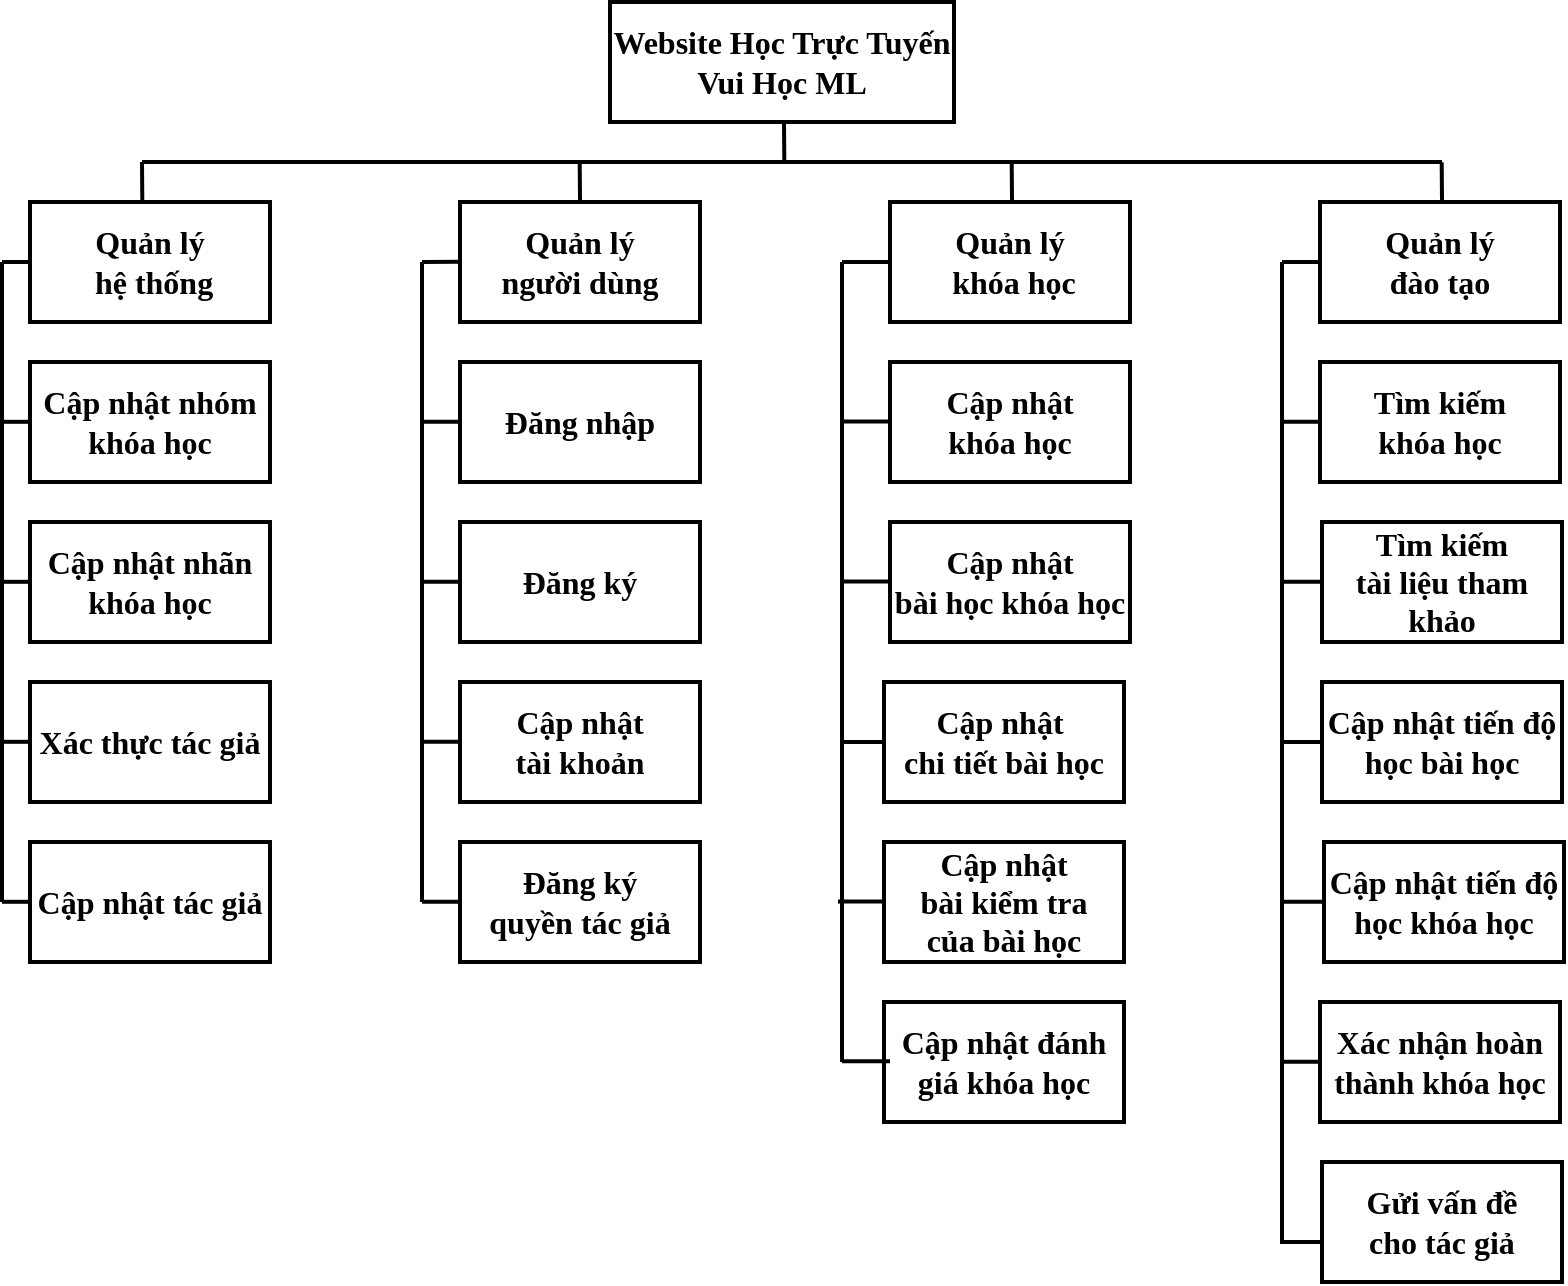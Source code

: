<mxfile>
    <diagram id="E-zOPM6hSDA4G-ZeTOl8" name="Page-1">
        <mxGraphModel dx="1849" dy="1056" grid="1" gridSize="10" guides="1" tooltips="1" connect="1" arrows="1" fold="1" page="1" pageScale="1" pageWidth="1169" pageHeight="827" math="0" shadow="0">
            <root>
                <mxCell id="0"/>
                <mxCell id="1" parent="0"/>
                <mxCell id="2" value="Website Học Trực Tuyến Vui Học ML" style="rounded=0;whiteSpace=wrap;html=1;strokeWidth=2;fontFamily=Times New Roman;fontSize=16;fontStyle=1" parent="1" vertex="1">
                    <mxGeometry x="498" y="30" width="172" height="60" as="geometry"/>
                </mxCell>
                <mxCell id="3" value="Quản lý&lt;br&gt;&amp;nbsp;hệ thống" style="rounded=0;whiteSpace=wrap;html=1;strokeWidth=2;fontFamily=Times New Roman;fontSize=16;fontStyle=1" parent="1" vertex="1">
                    <mxGeometry x="208" y="130" width="120" height="60" as="geometry"/>
                </mxCell>
                <mxCell id="4" value="Quản lý &lt;br&gt;người dùng" style="rounded=0;whiteSpace=wrap;html=1;strokeWidth=2;fontFamily=Times New Roman;fontSize=16;fontStyle=1" parent="1" vertex="1">
                    <mxGeometry x="423" y="130" width="120" height="60" as="geometry"/>
                </mxCell>
                <mxCell id="5" value="Quản lý&lt;br&gt;&amp;nbsp;khóa học" style="rounded=0;whiteSpace=wrap;html=1;strokeWidth=2;fontFamily=Times New Roman;fontSize=16;fontStyle=1" parent="1" vertex="1">
                    <mxGeometry x="638" y="130" width="120" height="60" as="geometry"/>
                </mxCell>
                <mxCell id="6" value="Quản lý &lt;br&gt;đào tạo" style="rounded=0;whiteSpace=wrap;html=1;strokeWidth=2;fontFamily=Times New Roman;fontSize=16;fontStyle=1" parent="1" vertex="1">
                    <mxGeometry x="853" y="130" width="120" height="60" as="geometry"/>
                </mxCell>
                <mxCell id="17" value="Cập nhật nhóm &lt;br style=&quot;font-size: 16px;&quot;&gt;khóa học" style="rounded=0;whiteSpace=wrap;html=1;strokeWidth=2;fontFamily=Times New Roman;fontSize=16;fontStyle=1" parent="1" vertex="1">
                    <mxGeometry x="208" y="210" width="120" height="60" as="geometry"/>
                </mxCell>
                <mxCell id="18" value="Cập nhật nhãn &lt;br style=&quot;font-size: 16px;&quot;&gt;khóa học" style="rounded=0;whiteSpace=wrap;html=1;strokeWidth=2;fontFamily=Times New Roman;fontSize=16;fontStyle=1" parent="1" vertex="1">
                    <mxGeometry x="208" y="290" width="120" height="60" as="geometry"/>
                </mxCell>
                <mxCell id="19" value="Cập nhật tác giả" style="rounded=0;whiteSpace=wrap;html=1;strokeWidth=2;fontFamily=Times New Roman;fontSize=16;fontStyle=1" parent="1" vertex="1">
                    <mxGeometry x="208" y="450" width="120" height="60" as="geometry"/>
                </mxCell>
                <mxCell id="21" value="Đăng nhập" style="rounded=0;whiteSpace=wrap;html=1;strokeWidth=2;fontFamily=Times New Roman;fontSize=16;fontStyle=1" parent="1" vertex="1">
                    <mxGeometry x="423" y="210" width="120" height="60" as="geometry"/>
                </mxCell>
                <mxCell id="25" value="Đăng ký &lt;br style=&quot;font-size: 16px;&quot;&gt;quyền tác giả" style="rounded=0;whiteSpace=wrap;html=1;strokeWidth=2;fontFamily=Times New Roman;fontSize=16;fontStyle=1" parent="1" vertex="1">
                    <mxGeometry x="423" y="450" width="120" height="60" as="geometry"/>
                </mxCell>
                <mxCell id="28" value="Cập nhật &lt;br style=&quot;font-size: 16px;&quot;&gt;bài học khóa học" style="rounded=0;whiteSpace=wrap;html=1;strokeWidth=2;fontFamily=Times New Roman;fontSize=16;fontStyle=1" parent="1" vertex="1">
                    <mxGeometry x="638" y="290" width="120" height="60" as="geometry"/>
                </mxCell>
                <mxCell id="29" value="Cập nhật &lt;br style=&quot;font-size: 16px;&quot;&gt;khóa học" style="rounded=0;whiteSpace=wrap;html=1;strokeWidth=2;fontFamily=Times New Roman;fontSize=16;fontStyle=1" parent="1" vertex="1">
                    <mxGeometry x="638" y="210" width="120" height="60" as="geometry"/>
                </mxCell>
                <mxCell id="31" value="Cập nhật&amp;nbsp;&lt;br style=&quot;font-size: 16px;&quot;&gt;chi tiết bài học" style="rounded=0;whiteSpace=wrap;html=1;strokeWidth=2;fontFamily=Times New Roman;fontSize=16;fontStyle=1" parent="1" vertex="1">
                    <mxGeometry x="635" y="370" width="120" height="60" as="geometry"/>
                </mxCell>
                <mxCell id="32" value="Tìm kiếm &lt;br style=&quot;font-size: 16px;&quot;&gt;tài liệu tham khảo" style="rounded=0;whiteSpace=wrap;html=1;strokeWidth=2;fontFamily=Times New Roman;fontSize=16;fontStyle=1" parent="1" vertex="1">
                    <mxGeometry x="854" y="290" width="120" height="60" as="geometry"/>
                </mxCell>
                <mxCell id="33" value="Tìm kiếm &lt;br style=&quot;font-size: 16px;&quot;&gt;khóa học" style="rounded=0;whiteSpace=wrap;html=1;strokeWidth=2;fontFamily=Times New Roman;fontSize=16;fontStyle=1" parent="1" vertex="1">
                    <mxGeometry x="853" y="210" width="120" height="60" as="geometry"/>
                </mxCell>
                <mxCell id="34" value="Cập nhật tiến độ học bài học" style="rounded=0;whiteSpace=wrap;html=1;strokeWidth=2;fontFamily=Times New Roman;fontSize=16;fontStyle=1" parent="1" vertex="1">
                    <mxGeometry x="854" y="370" width="120" height="60" as="geometry"/>
                </mxCell>
                <mxCell id="35" value="Cập nhật &lt;br style=&quot;font-size: 16px;&quot;&gt;bài kiểm tra &lt;br&gt;của bài học" style="rounded=0;whiteSpace=wrap;html=1;strokeWidth=2;fontFamily=Times New Roman;fontSize=16;fontStyle=1" parent="1" vertex="1">
                    <mxGeometry x="635" y="450" width="120" height="60" as="geometry"/>
                </mxCell>
                <mxCell id="36" value="Cập nhật đánh &lt;br&gt;giá khóa học" style="rounded=0;whiteSpace=wrap;html=1;strokeWidth=2;fontFamily=Times New Roman;fontSize=16;fontStyle=1" parent="1" vertex="1">
                    <mxGeometry x="635" y="530" width="120" height="60" as="geometry"/>
                </mxCell>
                <mxCell id="37" value="Xác nhận hoàn thành khóa học" style="rounded=0;whiteSpace=wrap;html=1;strokeWidth=2;fontFamily=Times New Roman;fontSize=16;fontStyle=1" parent="1" vertex="1">
                    <mxGeometry x="853" y="530" width="120" height="60" as="geometry"/>
                </mxCell>
                <mxCell id="38" value="Cập nhật tiến độ học khóa học" style="rounded=0;whiteSpace=wrap;html=1;strokeWidth=2;fontFamily=Times New Roman;fontSize=16;fontStyle=1" parent="1" vertex="1">
                    <mxGeometry x="855" y="450" width="120" height="60" as="geometry"/>
                </mxCell>
                <mxCell id="49" value="" style="endArrow=none;html=1;strokeWidth=2;fontFamily=Times New Roman;fontSize=16;fontStyle=1" parent="1" edge="1">
                    <mxGeometry width="50" height="50" relative="1" as="geometry">
                        <mxPoint x="264" y="110" as="sourcePoint"/>
                        <mxPoint x="914" y="110" as="targetPoint"/>
                    </mxGeometry>
                </mxCell>
                <mxCell id="50" value="" style="endArrow=none;html=1;exitX=0.468;exitY=-0.003;exitDx=0;exitDy=0;exitPerimeter=0;strokeWidth=2;fontFamily=Times New Roman;fontSize=16;fontStyle=1" parent="1" source="3" edge="1">
                    <mxGeometry width="50" height="50" relative="1" as="geometry">
                        <mxPoint x="384" y="190" as="sourcePoint"/>
                        <mxPoint x="264" y="110" as="targetPoint"/>
                    </mxGeometry>
                </mxCell>
                <mxCell id="51" value="" style="endArrow=none;html=1;exitX=0.468;exitY=-0.003;exitDx=0;exitDy=0;exitPerimeter=0;strokeWidth=2;fontFamily=Times New Roman;fontSize=16;fontStyle=1" parent="1" edge="1">
                    <mxGeometry width="50" height="50" relative="1" as="geometry">
                        <mxPoint x="483.01" y="130" as="sourcePoint"/>
                        <mxPoint x="482.85" y="110.18" as="targetPoint"/>
                    </mxGeometry>
                </mxCell>
                <mxCell id="52" value="" style="endArrow=none;html=1;exitX=0.468;exitY=-0.003;exitDx=0;exitDy=0;exitPerimeter=0;strokeWidth=2;fontFamily=Times New Roman;fontSize=16;fontStyle=1" parent="1" edge="1">
                    <mxGeometry width="50" height="50" relative="1" as="geometry">
                        <mxPoint x="699.01" y="130" as="sourcePoint"/>
                        <mxPoint x="698.85" y="110.18" as="targetPoint"/>
                    </mxGeometry>
                </mxCell>
                <mxCell id="53" value="" style="endArrow=none;html=1;exitX=0.468;exitY=-0.003;exitDx=0;exitDy=0;exitPerimeter=0;strokeWidth=2;fontFamily=Times New Roman;fontSize=16;fontStyle=1" parent="1" edge="1">
                    <mxGeometry width="50" height="50" relative="1" as="geometry">
                        <mxPoint x="585.16" y="109.82" as="sourcePoint"/>
                        <mxPoint x="585" y="90" as="targetPoint"/>
                    </mxGeometry>
                </mxCell>
                <mxCell id="54" value="" style="endArrow=none;html=1;exitX=0.468;exitY=-0.003;exitDx=0;exitDy=0;exitPerimeter=0;strokeWidth=2;fontFamily=Times New Roman;fontSize=16;fontStyle=1" parent="1" edge="1">
                    <mxGeometry width="50" height="50" relative="1" as="geometry">
                        <mxPoint x="914.01" y="130" as="sourcePoint"/>
                        <mxPoint x="913.85" y="110.18" as="targetPoint"/>
                    </mxGeometry>
                </mxCell>
                <mxCell id="56" value="" style="endArrow=none;html=1;entryX=0;entryY=0.5;entryDx=0;entryDy=0;strokeWidth=2;fontFamily=Times New Roman;fontSize=16;fontStyle=1" parent="1" target="3" edge="1">
                    <mxGeometry width="50" height="50" relative="1" as="geometry">
                        <mxPoint x="194" y="160" as="sourcePoint"/>
                        <mxPoint x="314" y="120" as="targetPoint"/>
                    </mxGeometry>
                </mxCell>
                <mxCell id="57" value="" style="endArrow=none;html=1;strokeWidth=2;fontFamily=Times New Roman;fontSize=16;fontStyle=1" parent="1" edge="1">
                    <mxGeometry width="50" height="50" relative="1" as="geometry">
                        <mxPoint x="194" y="480" as="sourcePoint"/>
                        <mxPoint x="194" y="160" as="targetPoint"/>
                    </mxGeometry>
                </mxCell>
                <mxCell id="59" value="" style="endArrow=none;html=1;exitX=0;exitY=0.5;exitDx=0;exitDy=0;strokeWidth=2;fontFamily=Times New Roman;fontSize=16;fontStyle=1" parent="1" edge="1">
                    <mxGeometry width="50" height="50" relative="1" as="geometry">
                        <mxPoint x="208" y="399.91" as="sourcePoint"/>
                        <mxPoint x="194.0" y="399.91" as="targetPoint"/>
                    </mxGeometry>
                </mxCell>
                <mxCell id="60" value="" style="endArrow=none;html=1;exitX=0;exitY=0.5;exitDx=0;exitDy=0;strokeWidth=2;fontFamily=Times New Roman;fontSize=16;fontStyle=1" parent="1" edge="1">
                    <mxGeometry width="50" height="50" relative="1" as="geometry">
                        <mxPoint x="208" y="319.91" as="sourcePoint"/>
                        <mxPoint x="194.0" y="319.91" as="targetPoint"/>
                    </mxGeometry>
                </mxCell>
                <mxCell id="61" value="" style="endArrow=none;html=1;exitX=0;exitY=0.5;exitDx=0;exitDy=0;strokeWidth=2;fontFamily=Times New Roman;fontSize=16;fontStyle=1" parent="1" edge="1">
                    <mxGeometry width="50" height="50" relative="1" as="geometry">
                        <mxPoint x="208" y="239.91" as="sourcePoint"/>
                        <mxPoint x="194.0" y="239.91" as="targetPoint"/>
                    </mxGeometry>
                </mxCell>
                <mxCell id="62" value="" style="endArrow=none;html=1;exitX=0;exitY=0.5;exitDx=0;exitDy=0;strokeWidth=2;fontFamily=Times New Roman;fontSize=16;fontStyle=1" parent="1" edge="1">
                    <mxGeometry width="50" height="50" relative="1" as="geometry">
                        <mxPoint x="423" y="159.91" as="sourcePoint"/>
                        <mxPoint x="404" y="160" as="targetPoint"/>
                    </mxGeometry>
                </mxCell>
                <mxCell id="63" value="" style="endArrow=none;html=1;strokeWidth=2;fontFamily=Times New Roman;fontSize=16;fontStyle=1" parent="1" edge="1">
                    <mxGeometry width="50" height="50" relative="1" as="geometry">
                        <mxPoint x="404" y="480" as="sourcePoint"/>
                        <mxPoint x="404" y="160" as="targetPoint"/>
                    </mxGeometry>
                </mxCell>
                <mxCell id="66" value="" style="endArrow=none;html=1;entryX=0;entryY=0.5;entryDx=0;entryDy=0;strokeWidth=2;fontFamily=Times New Roman;fontSize=16;fontStyle=1" parent="1" edge="1">
                    <mxGeometry width="50" height="50" relative="1" as="geometry">
                        <mxPoint x="404.0" y="479.91" as="sourcePoint"/>
                        <mxPoint x="423" y="479.91" as="targetPoint"/>
                    </mxGeometry>
                </mxCell>
                <mxCell id="67" value="" style="endArrow=none;html=1;entryX=0;entryY=0.5;entryDx=0;entryDy=0;strokeWidth=2;fontFamily=Times New Roman;fontSize=16;fontStyle=1" parent="1" edge="1">
                    <mxGeometry width="50" height="50" relative="1" as="geometry">
                        <mxPoint x="404.0" y="239.91" as="sourcePoint"/>
                        <mxPoint x="423" y="239.91" as="targetPoint"/>
                    </mxGeometry>
                </mxCell>
                <mxCell id="73" value="" style="endArrow=none;html=1;entryX=0;entryY=0.5;entryDx=0;entryDy=0;strokeWidth=2;fontFamily=Times New Roman;fontSize=16;fontStyle=1" parent="1" edge="1">
                    <mxGeometry width="50" height="50" relative="1" as="geometry">
                        <mxPoint x="614" y="399.95" as="sourcePoint"/>
                        <mxPoint x="635" y="399.95" as="targetPoint"/>
                    </mxGeometry>
                </mxCell>
                <mxCell id="75" value="" style="endArrow=none;html=1;strokeWidth=2;fontFamily=Times New Roman;fontSize=16;fontStyle=1" parent="1" edge="1">
                    <mxGeometry width="50" height="50" relative="1" as="geometry">
                        <mxPoint x="614" y="560" as="sourcePoint"/>
                        <mxPoint x="614.0" y="160" as="targetPoint"/>
                    </mxGeometry>
                </mxCell>
                <mxCell id="76" value="" style="endArrow=none;html=1;entryX=0;entryY=0.5;entryDx=0;entryDy=0;strokeWidth=2;fontFamily=Times New Roman;fontSize=16;fontStyle=1" parent="1" target="5" edge="1">
                    <mxGeometry width="50" height="50" relative="1" as="geometry">
                        <mxPoint x="614" y="160" as="sourcePoint"/>
                        <mxPoint x="734" y="230" as="targetPoint"/>
                    </mxGeometry>
                </mxCell>
                <mxCell id="77" value="" style="endArrow=none;html=1;entryX=0;entryY=0.5;entryDx=0;entryDy=0;strokeWidth=2;fontFamily=Times New Roman;fontSize=16;fontStyle=1" parent="1" edge="1">
                    <mxGeometry width="50" height="50" relative="1" as="geometry">
                        <mxPoint x="614" y="239.71" as="sourcePoint"/>
                        <mxPoint x="638" y="239.71" as="targetPoint"/>
                    </mxGeometry>
                </mxCell>
                <mxCell id="78" value="" style="endArrow=none;html=1;entryX=0;entryY=0.5;entryDx=0;entryDy=0;strokeWidth=2;fontFamily=Times New Roman;fontSize=16;fontStyle=1" parent="1" edge="1">
                    <mxGeometry width="50" height="50" relative="1" as="geometry">
                        <mxPoint x="614" y="319.71" as="sourcePoint"/>
                        <mxPoint x="638" y="319.71" as="targetPoint"/>
                    </mxGeometry>
                </mxCell>
                <mxCell id="79" value="" style="endArrow=none;html=1;entryX=0;entryY=0.5;entryDx=0;entryDy=0;strokeWidth=2;fontFamily=Times New Roman;fontSize=16;fontStyle=1" parent="1" edge="1">
                    <mxGeometry width="50" height="50" relative="1" as="geometry">
                        <mxPoint x="612" y="479.71" as="sourcePoint"/>
                        <mxPoint x="636" y="479.71" as="targetPoint"/>
                    </mxGeometry>
                </mxCell>
                <mxCell id="80" value="" style="endArrow=none;html=1;entryX=0;entryY=0.5;entryDx=0;entryDy=0;strokeWidth=2;fontFamily=Times New Roman;fontSize=16;fontStyle=1" parent="1" edge="1">
                    <mxGeometry width="50" height="50" relative="1" as="geometry">
                        <mxPoint x="614" y="559.66" as="sourcePoint"/>
                        <mxPoint x="638" y="559.66" as="targetPoint"/>
                    </mxGeometry>
                </mxCell>
                <mxCell id="81" value="" style="endArrow=none;html=1;strokeWidth=2;fontFamily=Times New Roman;fontSize=16;fontStyle=1" parent="1" edge="1">
                    <mxGeometry width="50" height="50" relative="1" as="geometry">
                        <mxPoint x="834" y="650" as="sourcePoint"/>
                        <mxPoint x="834.0" y="160.0" as="targetPoint"/>
                    </mxGeometry>
                </mxCell>
                <mxCell id="82" value="" style="endArrow=none;html=1;entryX=0;entryY=0.5;entryDx=0;entryDy=0;strokeWidth=2;fontFamily=Times New Roman;fontSize=16;fontStyle=1" parent="1" target="6" edge="1">
                    <mxGeometry width="50" height="50" relative="1" as="geometry">
                        <mxPoint x="834" y="160" as="sourcePoint"/>
                        <mxPoint x="884" y="100" as="targetPoint"/>
                    </mxGeometry>
                </mxCell>
                <mxCell id="83" value="" style="endArrow=none;html=1;entryX=0;entryY=0.5;entryDx=0;entryDy=0;strokeWidth=2;fontFamily=Times New Roman;fontSize=16;fontStyle=1" parent="1" edge="1">
                    <mxGeometry width="50" height="50" relative="1" as="geometry">
                        <mxPoint x="834" y="239.87" as="sourcePoint"/>
                        <mxPoint x="853" y="239.87" as="targetPoint"/>
                    </mxGeometry>
                </mxCell>
                <mxCell id="84" value="" style="endArrow=none;html=1;entryX=0;entryY=0.5;entryDx=0;entryDy=0;strokeWidth=2;fontFamily=Times New Roman;fontSize=16;fontStyle=1" parent="1" edge="1">
                    <mxGeometry width="50" height="50" relative="1" as="geometry">
                        <mxPoint x="835" y="319.87" as="sourcePoint"/>
                        <mxPoint x="854" y="319.87" as="targetPoint"/>
                    </mxGeometry>
                </mxCell>
                <mxCell id="85" value="" style="endArrow=none;html=1;entryX=0;entryY=0.5;entryDx=0;entryDy=0;strokeWidth=2;fontFamily=Times New Roman;fontSize=16;fontStyle=1" parent="1" edge="1">
                    <mxGeometry width="50" height="50" relative="1" as="geometry">
                        <mxPoint x="834" y="559.87" as="sourcePoint"/>
                        <mxPoint x="853" y="559.87" as="targetPoint"/>
                    </mxGeometry>
                </mxCell>
                <mxCell id="87" value="" style="endArrow=none;html=1;entryX=0;entryY=0.5;entryDx=0;entryDy=0;strokeWidth=2;fontFamily=Times New Roman;fontSize=16;fontStyle=1" parent="1" target="34" edge="1">
                    <mxGeometry width="50" height="50" relative="1" as="geometry">
                        <mxPoint x="833" y="400" as="sourcePoint"/>
                        <mxPoint x="883" y="400" as="targetPoint"/>
                    </mxGeometry>
                </mxCell>
                <mxCell id="88" value="" style="endArrow=none;html=1;entryX=0;entryY=0.5;entryDx=0;entryDy=0;strokeWidth=2;fontFamily=Times New Roman;fontSize=16;fontStyle=1" parent="1" edge="1">
                    <mxGeometry width="50" height="50" relative="1" as="geometry">
                        <mxPoint x="833" y="479.84" as="sourcePoint"/>
                        <mxPoint x="854" y="479.84" as="targetPoint"/>
                    </mxGeometry>
                </mxCell>
                <mxCell id="98" value="Đăng ký" style="rounded=0;whiteSpace=wrap;html=1;strokeWidth=2;fontFamily=Times New Roman;fontSize=16;fontStyle=1" vertex="1" parent="1">
                    <mxGeometry x="423" y="290" width="120" height="60" as="geometry"/>
                </mxCell>
                <mxCell id="99" value="" style="endArrow=none;html=1;entryX=0;entryY=0.5;entryDx=0;entryDy=0;strokeWidth=2;fontFamily=Times New Roman;fontSize=16;fontStyle=1" edge="1" parent="1">
                    <mxGeometry width="50" height="50" relative="1" as="geometry">
                        <mxPoint x="404" y="319.91" as="sourcePoint"/>
                        <mxPoint x="423" y="319.91" as="targetPoint"/>
                    </mxGeometry>
                </mxCell>
                <mxCell id="100" value="Cập nhật &lt;br style=&quot;font-size: 16px;&quot;&gt;tài khoản" style="rounded=0;whiteSpace=wrap;html=1;strokeWidth=2;fontFamily=Times New Roman;fontSize=16;fontStyle=1" vertex="1" parent="1">
                    <mxGeometry x="423" y="370" width="120" height="60" as="geometry"/>
                </mxCell>
                <mxCell id="101" value="" style="endArrow=none;html=1;entryX=0;entryY=0.5;entryDx=0;entryDy=0;strokeWidth=2;fontFamily=Times New Roman;fontSize=16;fontStyle=1" edge="1" parent="1">
                    <mxGeometry width="50" height="50" relative="1" as="geometry">
                        <mxPoint x="404" y="399.91" as="sourcePoint"/>
                        <mxPoint x="423" y="399.91" as="targetPoint"/>
                    </mxGeometry>
                </mxCell>
                <mxCell id="107" value="Gửi vấn đề &lt;br style=&quot;font-size: 16px;&quot;&gt;cho tác giả" style="rounded=0;whiteSpace=wrap;html=1;strokeWidth=2;fontFamily=Times New Roman;fontSize=16;fontStyle=1" vertex="1" parent="1">
                    <mxGeometry x="854" y="610" width="120" height="60" as="geometry"/>
                </mxCell>
                <mxCell id="115" value="" style="endArrow=none;html=1;entryX=0;entryY=0.5;entryDx=0;entryDy=0;strokeWidth=2;fontFamily=Times New Roman;fontSize=16;fontStyle=1" edge="1" parent="1">
                    <mxGeometry width="50" height="50" relative="1" as="geometry">
                        <mxPoint x="833" y="650.0" as="sourcePoint"/>
                        <mxPoint x="854.0" y="650.0" as="targetPoint"/>
                    </mxGeometry>
                </mxCell>
                <mxCell id="117" value="" style="endArrow=none;html=1;exitX=0;exitY=0.5;exitDx=0;exitDy=0;strokeWidth=2;fontFamily=Times New Roman;fontSize=16;fontStyle=1" edge="1" parent="1">
                    <mxGeometry width="50" height="50" relative="1" as="geometry">
                        <mxPoint x="208" y="479.9" as="sourcePoint"/>
                        <mxPoint x="194" y="479.9" as="targetPoint"/>
                    </mxGeometry>
                </mxCell>
                <mxCell id="118" value="Xác thực tác giả" style="rounded=0;whiteSpace=wrap;html=1;strokeWidth=2;fontFamily=Times New Roman;fontSize=16;fontStyle=1" vertex="1" parent="1">
                    <mxGeometry x="208" y="370" width="120" height="60" as="geometry"/>
                </mxCell>
            </root>
        </mxGraphModel>
    </diagram>
</mxfile>